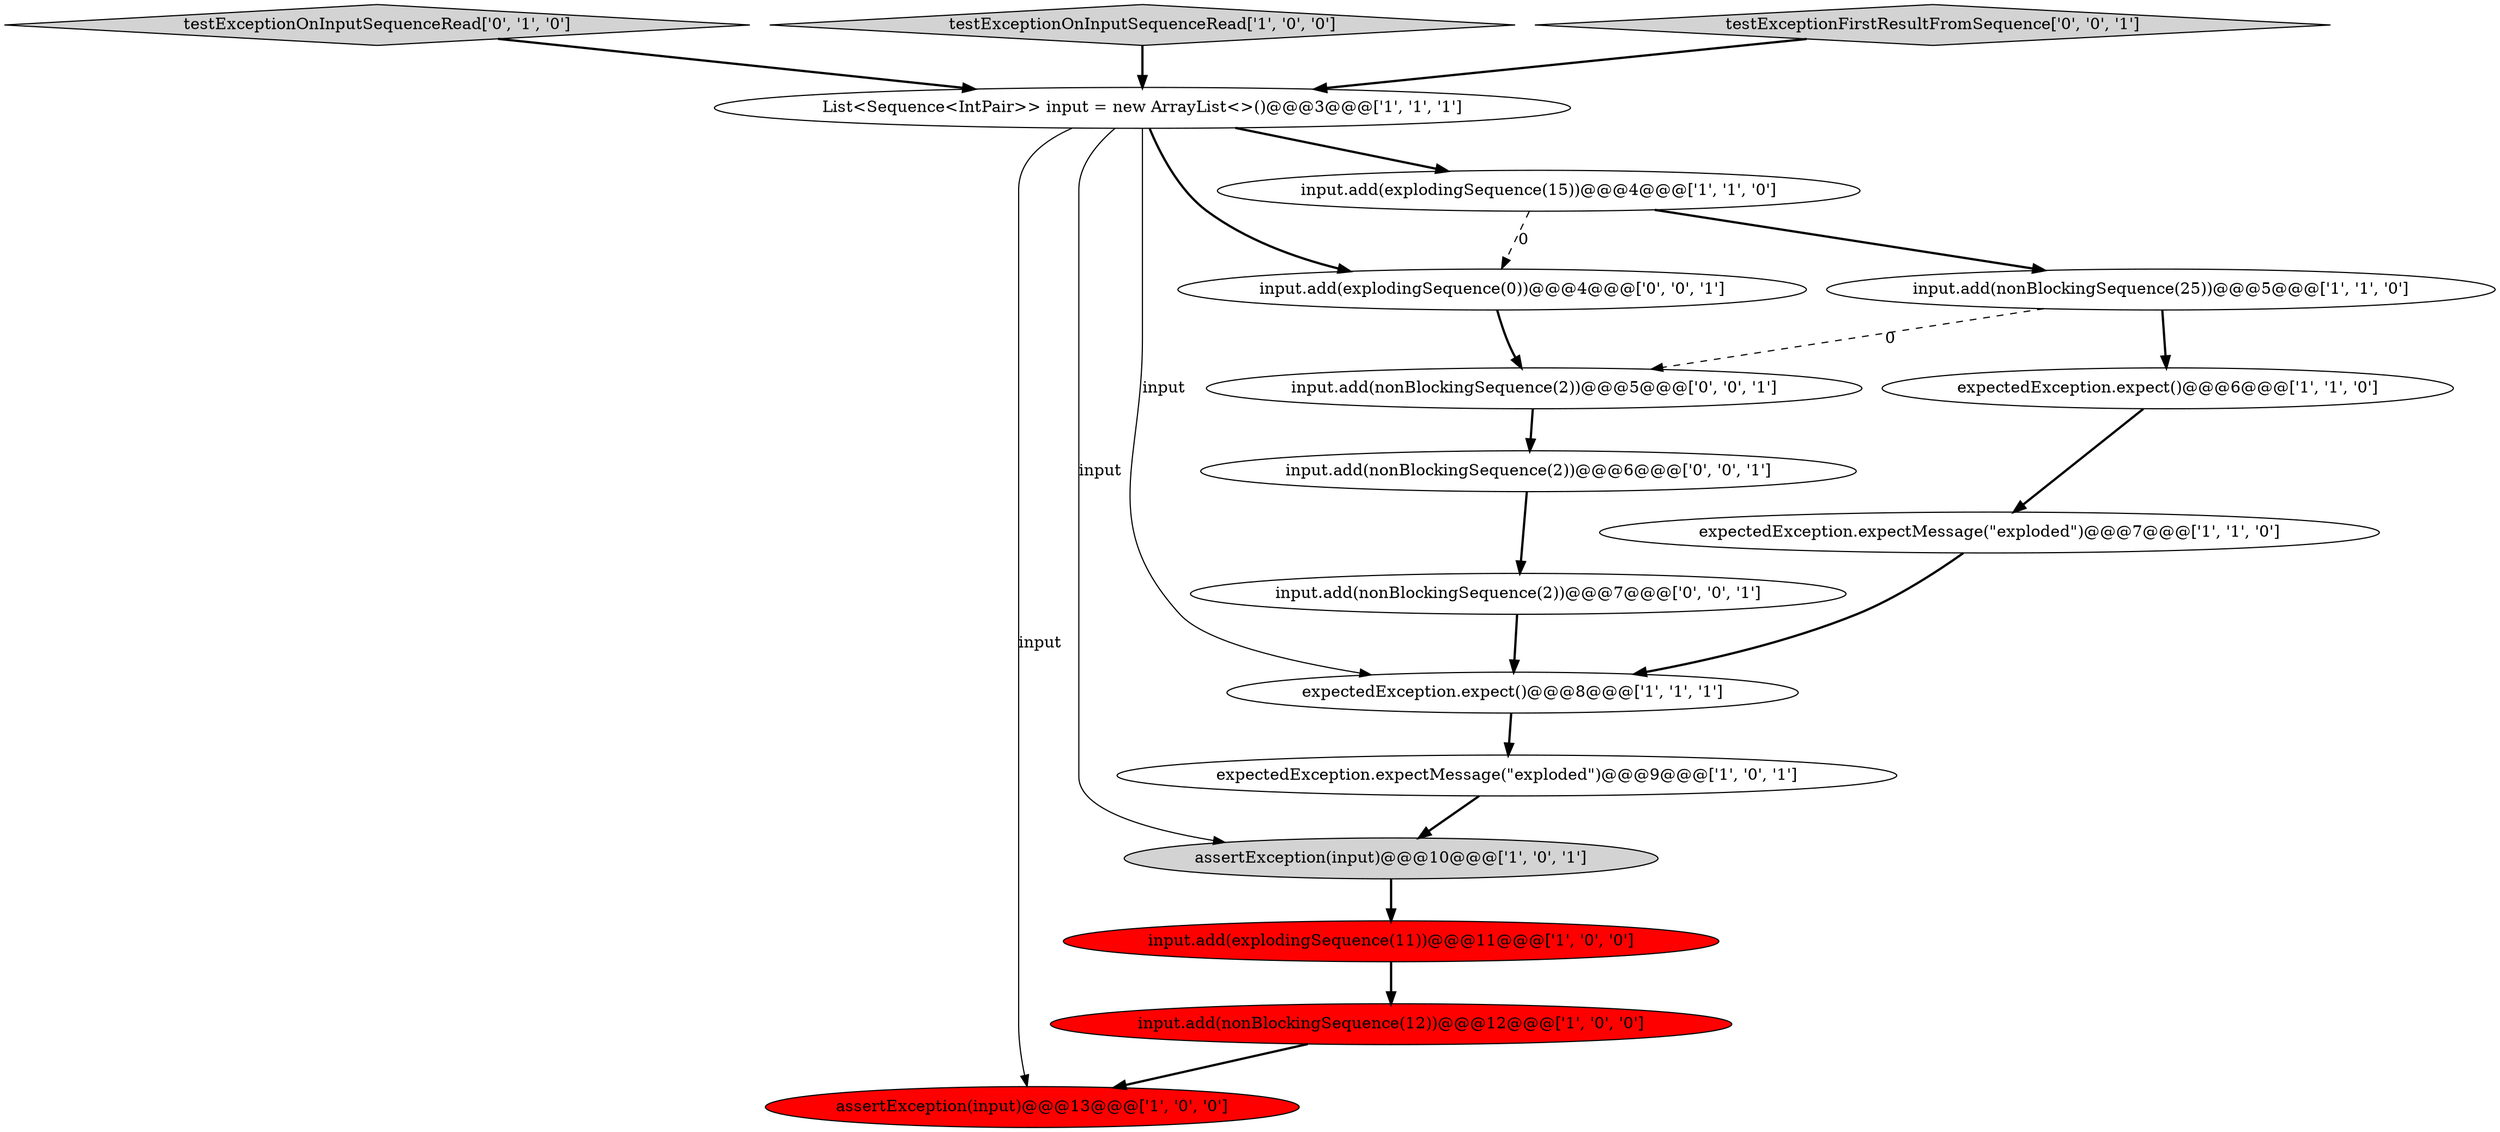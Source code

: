 digraph {
4 [style = filled, label = "input.add(explodingSequence(11))@@@11@@@['1', '0', '0']", fillcolor = red, shape = ellipse image = "AAA1AAABBB1BBB"];
0 [style = filled, label = "input.add(explodingSequence(15))@@@4@@@['1', '1', '0']", fillcolor = white, shape = ellipse image = "AAA0AAABBB1BBB"];
12 [style = filled, label = "testExceptionOnInputSequenceRead['0', '1', '0']", fillcolor = lightgray, shape = diamond image = "AAA0AAABBB2BBB"];
3 [style = filled, label = "input.add(nonBlockingSequence(25))@@@5@@@['1', '1', '0']", fillcolor = white, shape = ellipse image = "AAA0AAABBB1BBB"];
2 [style = filled, label = "testExceptionOnInputSequenceRead['1', '0', '0']", fillcolor = lightgray, shape = diamond image = "AAA0AAABBB1BBB"];
16 [style = filled, label = "input.add(nonBlockingSequence(2))@@@7@@@['0', '0', '1']", fillcolor = white, shape = ellipse image = "AAA0AAABBB3BBB"];
8 [style = filled, label = "expectedException.expect()@@@6@@@['1', '1', '0']", fillcolor = white, shape = ellipse image = "AAA0AAABBB1BBB"];
5 [style = filled, label = "assertException(input)@@@10@@@['1', '0', '1']", fillcolor = lightgray, shape = ellipse image = "AAA0AAABBB1BBB"];
15 [style = filled, label = "input.add(nonBlockingSequence(2))@@@6@@@['0', '0', '1']", fillcolor = white, shape = ellipse image = "AAA0AAABBB3BBB"];
10 [style = filled, label = "expectedException.expectMessage(\"exploded\")@@@9@@@['1', '0', '1']", fillcolor = white, shape = ellipse image = "AAA0AAABBB1BBB"];
11 [style = filled, label = "assertException(input)@@@13@@@['1', '0', '0']", fillcolor = red, shape = ellipse image = "AAA1AAABBB1BBB"];
6 [style = filled, label = "List<Sequence<IntPair>> input = new ArrayList<>()@@@3@@@['1', '1', '1']", fillcolor = white, shape = ellipse image = "AAA0AAABBB1BBB"];
13 [style = filled, label = "input.add(explodingSequence(0))@@@4@@@['0', '0', '1']", fillcolor = white, shape = ellipse image = "AAA0AAABBB3BBB"];
14 [style = filled, label = "input.add(nonBlockingSequence(2))@@@5@@@['0', '0', '1']", fillcolor = white, shape = ellipse image = "AAA0AAABBB3BBB"];
7 [style = filled, label = "expectedException.expect()@@@8@@@['1', '1', '1']", fillcolor = white, shape = ellipse image = "AAA0AAABBB1BBB"];
17 [style = filled, label = "testExceptionFirstResultFromSequence['0', '0', '1']", fillcolor = lightgray, shape = diamond image = "AAA0AAABBB3BBB"];
1 [style = filled, label = "input.add(nonBlockingSequence(12))@@@12@@@['1', '0', '0']", fillcolor = red, shape = ellipse image = "AAA1AAABBB1BBB"];
9 [style = filled, label = "expectedException.expectMessage(\"exploded\")@@@7@@@['1', '1', '0']", fillcolor = white, shape = ellipse image = "AAA0AAABBB1BBB"];
0->3 [style = bold, label=""];
17->6 [style = bold, label=""];
7->10 [style = bold, label=""];
2->6 [style = bold, label=""];
16->7 [style = bold, label=""];
6->0 [style = bold, label=""];
9->7 [style = bold, label=""];
15->16 [style = bold, label=""];
12->6 [style = bold, label=""];
6->7 [style = solid, label="input"];
1->11 [style = bold, label=""];
10->5 [style = bold, label=""];
6->5 [style = solid, label="input"];
3->8 [style = bold, label=""];
6->13 [style = bold, label=""];
5->4 [style = bold, label=""];
0->13 [style = dashed, label="0"];
8->9 [style = bold, label=""];
6->11 [style = solid, label="input"];
14->15 [style = bold, label=""];
4->1 [style = bold, label=""];
3->14 [style = dashed, label="0"];
13->14 [style = bold, label=""];
}

